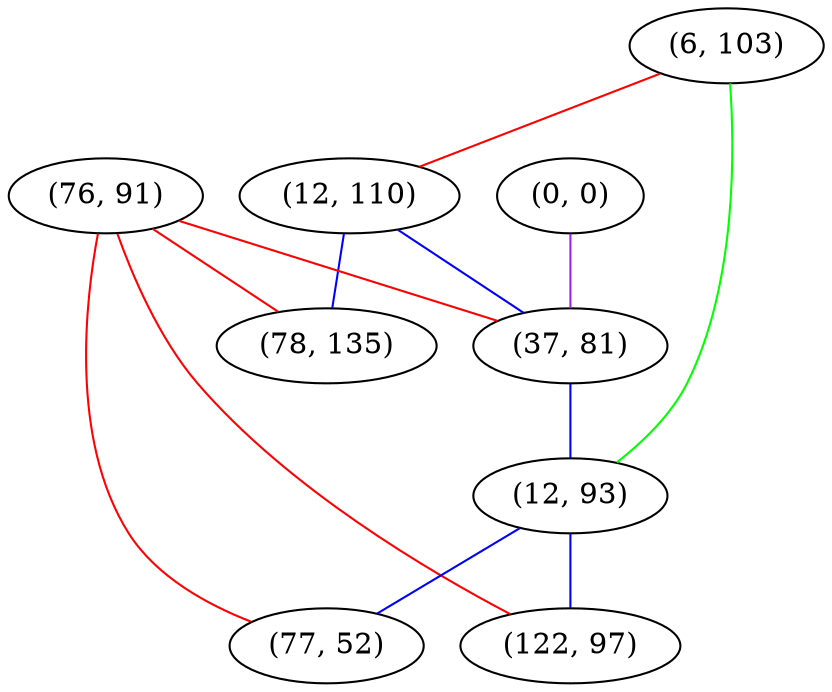 graph "" {
"(0, 0)";
"(6, 103)";
"(12, 110)";
"(76, 91)";
"(37, 81)";
"(78, 135)";
"(12, 93)";
"(77, 52)";
"(122, 97)";
"(0, 0)" -- "(37, 81)"  [color=purple, key=0, weight=4];
"(6, 103)" -- "(12, 93)"  [color=green, key=0, weight=2];
"(6, 103)" -- "(12, 110)"  [color=red, key=0, weight=1];
"(12, 110)" -- "(37, 81)"  [color=blue, key=0, weight=3];
"(12, 110)" -- "(78, 135)"  [color=blue, key=0, weight=3];
"(76, 91)" -- "(37, 81)"  [color=red, key=0, weight=1];
"(76, 91)" -- "(77, 52)"  [color=red, key=0, weight=1];
"(76, 91)" -- "(78, 135)"  [color=red, key=0, weight=1];
"(76, 91)" -- "(122, 97)"  [color=red, key=0, weight=1];
"(37, 81)" -- "(12, 93)"  [color=blue, key=0, weight=3];
"(12, 93)" -- "(77, 52)"  [color=blue, key=0, weight=3];
"(12, 93)" -- "(122, 97)"  [color=blue, key=0, weight=3];
}

